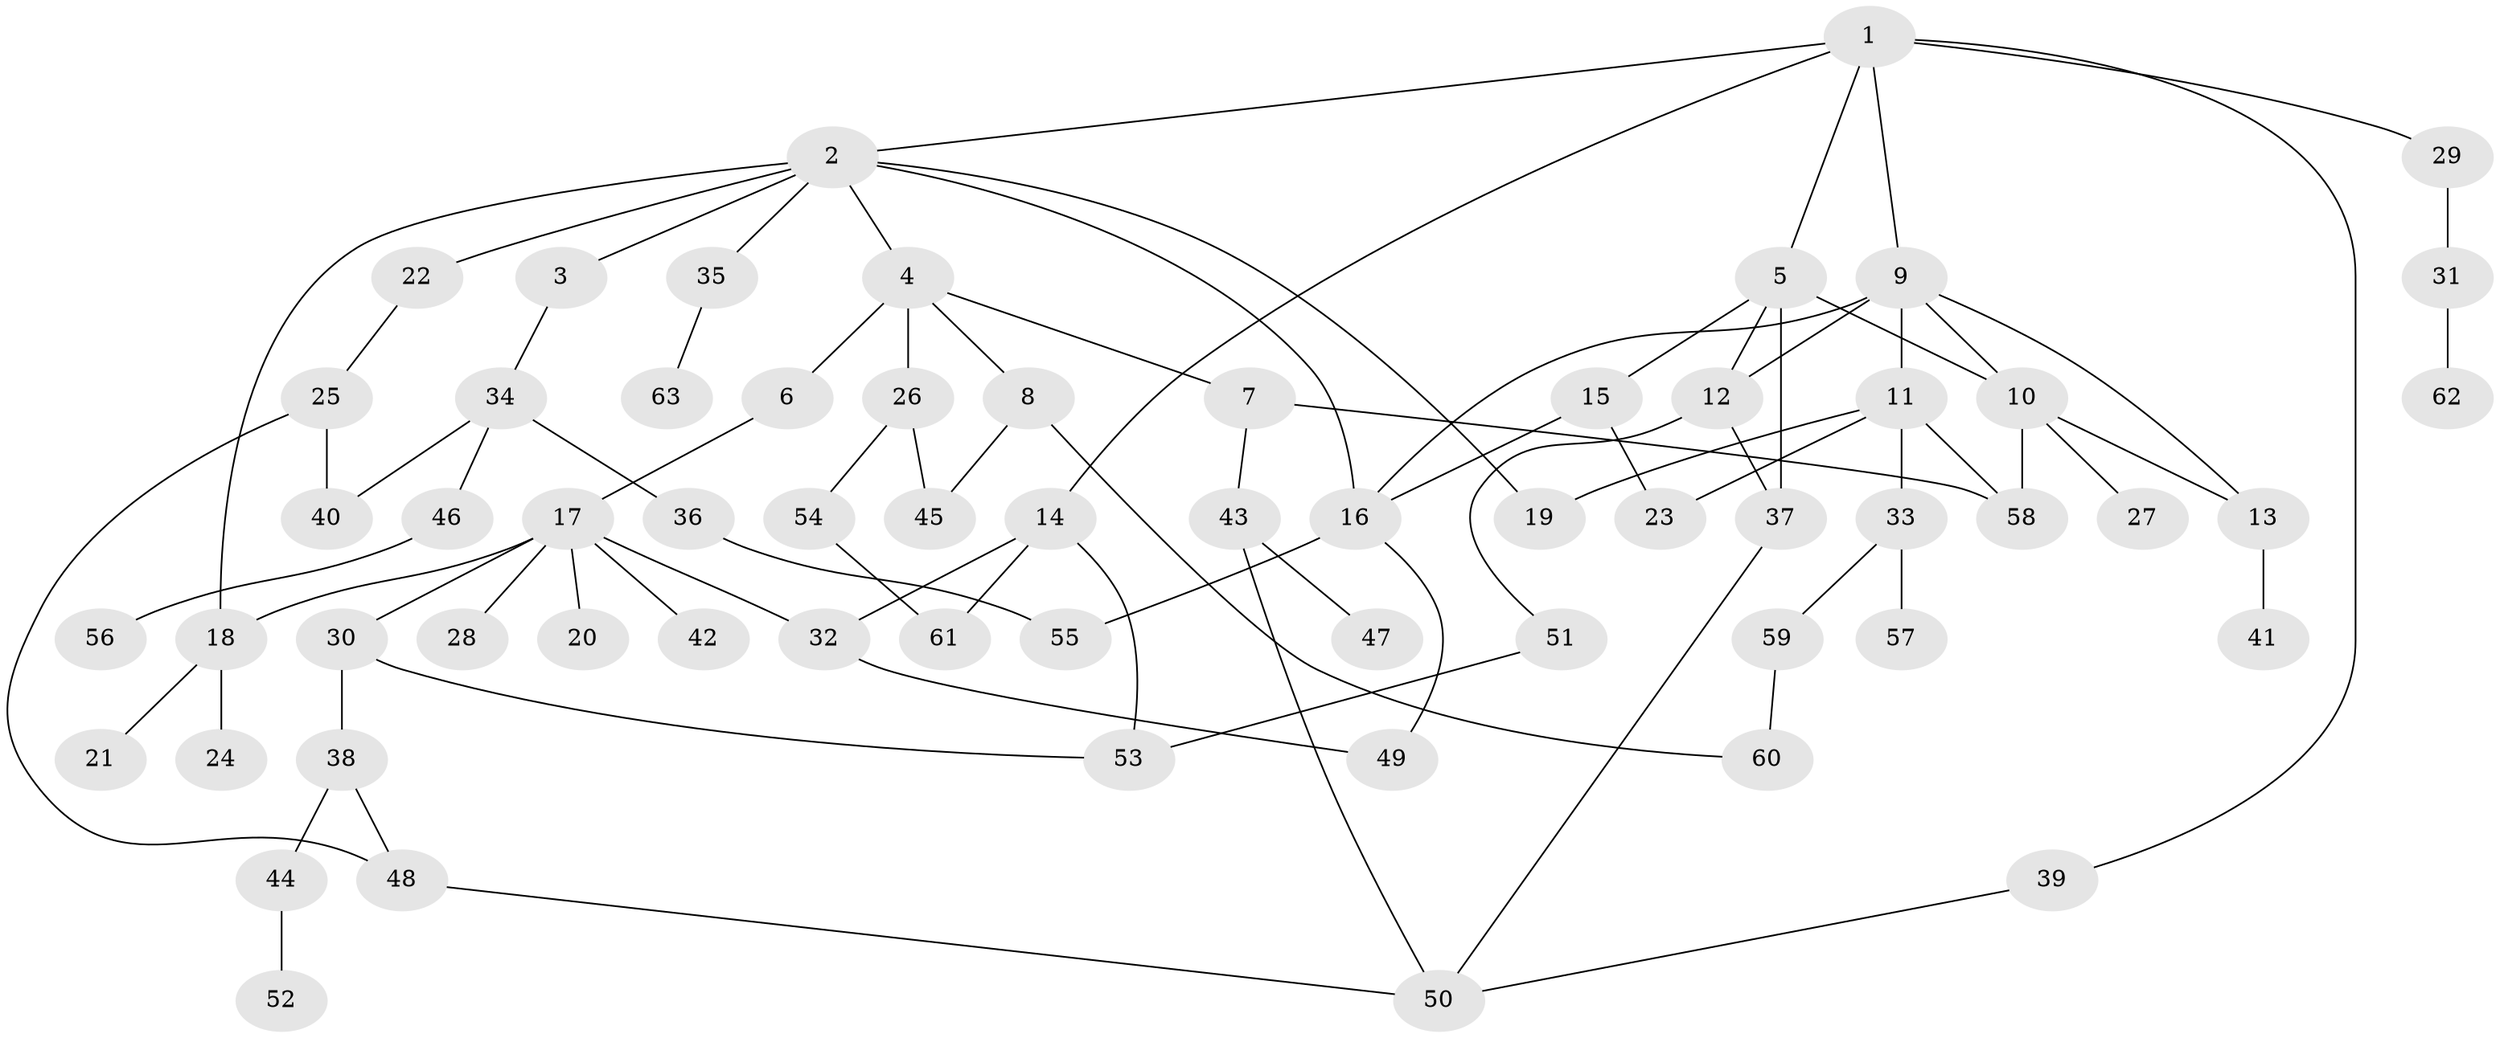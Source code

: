 // original degree distribution, {6: 0.0449438202247191, 8: 0.02247191011235955, 2: 0.30337078651685395, 3: 0.16853932584269662, 4: 0.1348314606741573, 1: 0.30337078651685395, 7: 0.011235955056179775, 5: 0.011235955056179775}
// Generated by graph-tools (version 1.1) at 2025/49/03/04/25 22:49:15]
// undirected, 63 vertices, 86 edges
graph export_dot {
  node [color=gray90,style=filled];
  1;
  2;
  3;
  4;
  5;
  6;
  7;
  8;
  9;
  10;
  11;
  12;
  13;
  14;
  15;
  16;
  17;
  18;
  19;
  20;
  21;
  22;
  23;
  24;
  25;
  26;
  27;
  28;
  29;
  30;
  31;
  32;
  33;
  34;
  35;
  36;
  37;
  38;
  39;
  40;
  41;
  42;
  43;
  44;
  45;
  46;
  47;
  48;
  49;
  50;
  51;
  52;
  53;
  54;
  55;
  56;
  57;
  58;
  59;
  60;
  61;
  62;
  63;
  1 -- 2 [weight=1.0];
  1 -- 5 [weight=1.0];
  1 -- 9 [weight=1.0];
  1 -- 14 [weight=1.0];
  1 -- 29 [weight=1.0];
  1 -- 39 [weight=1.0];
  2 -- 3 [weight=1.0];
  2 -- 4 [weight=1.0];
  2 -- 16 [weight=1.0];
  2 -- 18 [weight=1.0];
  2 -- 19 [weight=1.0];
  2 -- 22 [weight=1.0];
  2 -- 35 [weight=1.0];
  3 -- 34 [weight=1.0];
  4 -- 6 [weight=1.0];
  4 -- 7 [weight=1.0];
  4 -- 8 [weight=1.0];
  4 -- 26 [weight=1.0];
  5 -- 10 [weight=1.0];
  5 -- 12 [weight=1.0];
  5 -- 15 [weight=1.0];
  5 -- 37 [weight=1.0];
  6 -- 17 [weight=1.0];
  7 -- 43 [weight=1.0];
  7 -- 58 [weight=2.0];
  8 -- 45 [weight=1.0];
  8 -- 60 [weight=1.0];
  9 -- 10 [weight=1.0];
  9 -- 11 [weight=1.0];
  9 -- 12 [weight=1.0];
  9 -- 13 [weight=1.0];
  9 -- 16 [weight=1.0];
  10 -- 13 [weight=1.0];
  10 -- 27 [weight=1.0];
  10 -- 58 [weight=1.0];
  11 -- 19 [weight=1.0];
  11 -- 23 [weight=1.0];
  11 -- 33 [weight=1.0];
  11 -- 58 [weight=1.0];
  12 -- 37 [weight=1.0];
  12 -- 51 [weight=1.0];
  13 -- 41 [weight=1.0];
  14 -- 32 [weight=1.0];
  14 -- 53 [weight=1.0];
  14 -- 61 [weight=1.0];
  15 -- 16 [weight=1.0];
  15 -- 23 [weight=1.0];
  16 -- 49 [weight=1.0];
  16 -- 55 [weight=1.0];
  17 -- 18 [weight=1.0];
  17 -- 20 [weight=1.0];
  17 -- 28 [weight=1.0];
  17 -- 30 [weight=1.0];
  17 -- 32 [weight=1.0];
  17 -- 42 [weight=1.0];
  18 -- 21 [weight=1.0];
  18 -- 24 [weight=1.0];
  22 -- 25 [weight=1.0];
  25 -- 40 [weight=1.0];
  25 -- 48 [weight=1.0];
  26 -- 45 [weight=1.0];
  26 -- 54 [weight=1.0];
  29 -- 31 [weight=1.0];
  30 -- 38 [weight=1.0];
  30 -- 53 [weight=1.0];
  31 -- 62 [weight=1.0];
  32 -- 49 [weight=1.0];
  33 -- 57 [weight=1.0];
  33 -- 59 [weight=1.0];
  34 -- 36 [weight=1.0];
  34 -- 40 [weight=1.0];
  34 -- 46 [weight=1.0];
  35 -- 63 [weight=1.0];
  36 -- 55 [weight=1.0];
  37 -- 50 [weight=1.0];
  38 -- 44 [weight=1.0];
  38 -- 48 [weight=1.0];
  39 -- 50 [weight=1.0];
  43 -- 47 [weight=1.0];
  43 -- 50 [weight=1.0];
  44 -- 52 [weight=1.0];
  46 -- 56 [weight=1.0];
  48 -- 50 [weight=1.0];
  51 -- 53 [weight=1.0];
  54 -- 61 [weight=1.0];
  59 -- 60 [weight=1.0];
}
